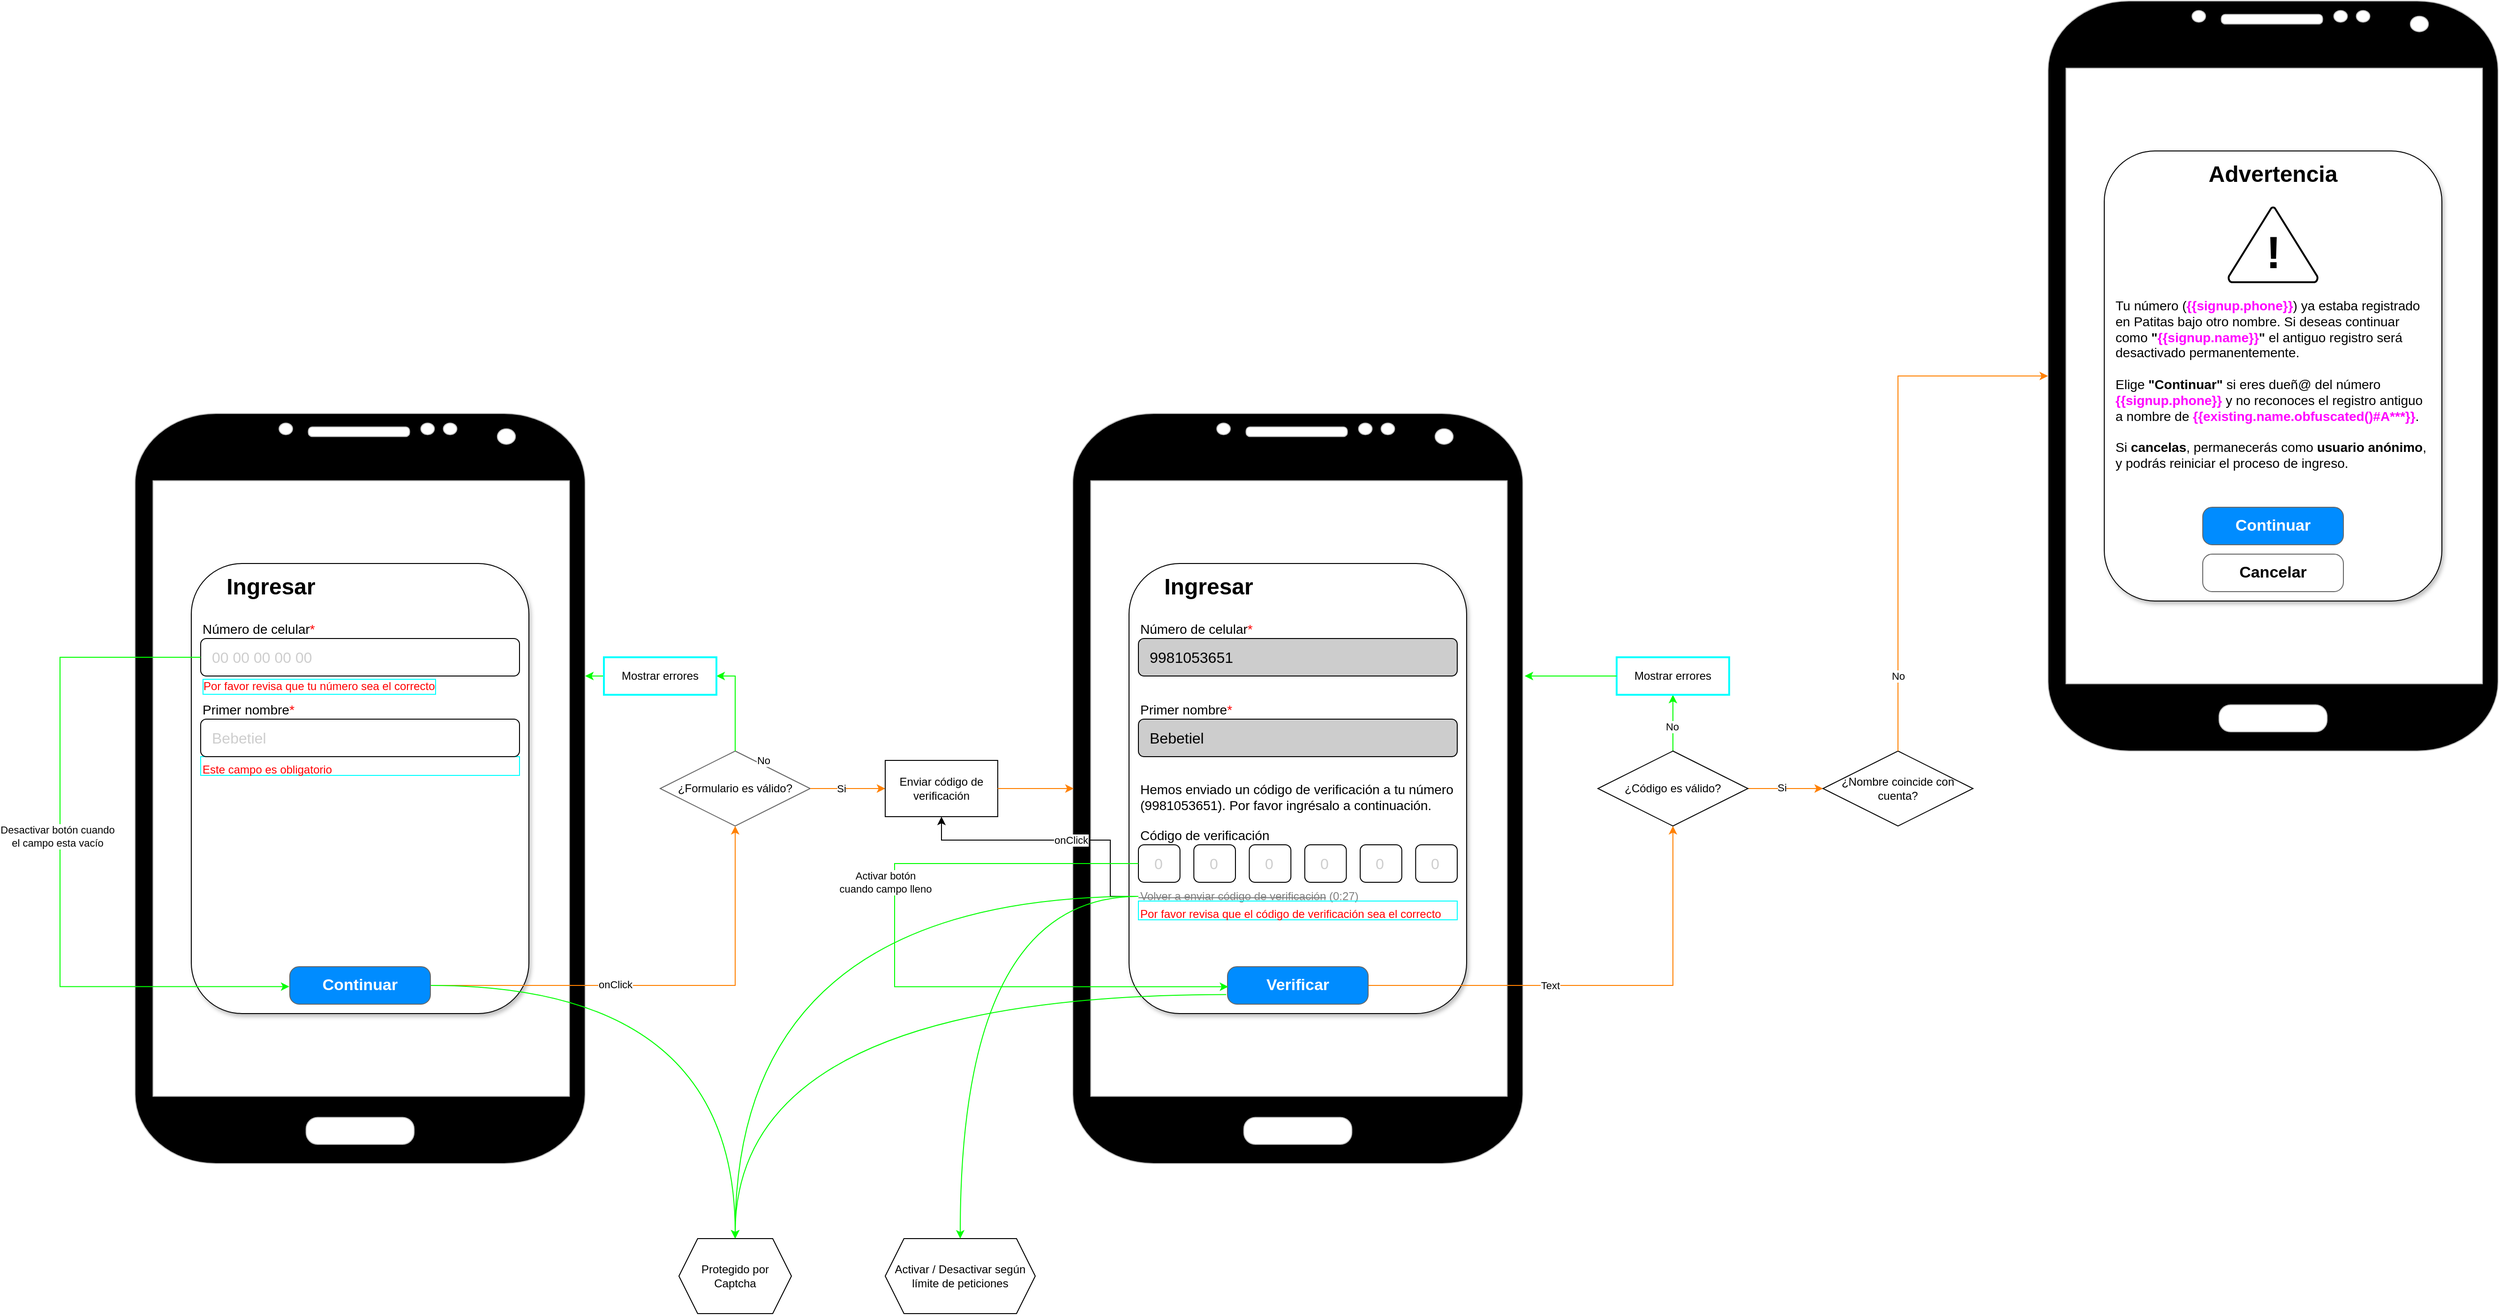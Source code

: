 <mxfile version="26.2.14">
  <diagram name="Page-1" id="ibmDFZ82ZpprkkH4J8ru">
    <mxGraphModel dx="2404" dy="1985" grid="1" gridSize="10" guides="1" tooltips="1" connect="1" arrows="1" fold="1" page="1" pageScale="1" pageWidth="850" pageHeight="1100" math="0" shadow="0">
      <root>
        <mxCell id="0" />
        <mxCell id="1" parent="0" />
        <mxCell id="oR5H9QgqDNqwV4JY2G0A-8" value="" style="verticalLabelPosition=bottom;verticalAlign=top;html=1;shadow=0;dashed=0;strokeWidth=1;shape=mxgraph.android.phone2;strokeColor=#c0c0c0;fillColor=#000000;gradientColor=none;" parent="1" vertex="1">
          <mxGeometry width="480" height="800" as="geometry" />
        </mxCell>
        <mxCell id="oR5H9QgqDNqwV4JY2G0A-21" value="" style="rounded=1;whiteSpace=wrap;html=1;textShadow=0;labelBorderColor=none;shadow=1;perimeterSpacing=0;glass=0;" parent="1" vertex="1">
          <mxGeometry x="60" y="160" width="360" height="480" as="geometry" />
        </mxCell>
        <mxCell id="oR5H9QgqDNqwV4JY2G0A-22" value="Ingresar" style="text;html=1;align=center;verticalAlign=middle;whiteSpace=wrap;rounded=0;fontStyle=1;fontSize=24;" parent="1" vertex="1">
          <mxGeometry x="90" y="170" width="110" height="30" as="geometry" />
        </mxCell>
        <mxCell id="oR5H9QgqDNqwV4JY2G0A-23" value="" style="rounded=1;whiteSpace=wrap;html=1;" parent="1" vertex="1">
          <mxGeometry x="70" y="240" width="340" height="40" as="geometry" />
        </mxCell>
        <mxCell id="oR5H9QgqDNqwV4JY2G0A-24" value="Número de celular&lt;span style=&quot;color: rgb(255, 0, 0);&quot;&gt;*&lt;/span&gt;" style="text;html=1;align=left;verticalAlign=middle;whiteSpace=wrap;rounded=0;fontSize=14;" parent="1" vertex="1">
          <mxGeometry x="70" y="220" width="130" height="20" as="geometry" />
        </mxCell>
        <mxCell id="oR5H9QgqDNqwV4JY2G0A-25" value="00 00 00 00 00" style="text;html=1;align=left;verticalAlign=middle;whiteSpace=wrap;rounded=0;fontSize=16;fontColor=#CDCDCD;labelBackgroundColor=none;" parent="1" vertex="1">
          <mxGeometry x="80" y="250" width="130" height="20" as="geometry" />
        </mxCell>
        <mxCell id="oR5H9QgqDNqwV4JY2G0A-49" value="" style="edgeStyle=orthogonalEdgeStyle;rounded=0;orthogonalLoop=1;jettySize=auto;html=1;strokeColor=#FF8000;" parent="1" source="oR5H9QgqDNqwV4JY2G0A-26" target="oR5H9QgqDNqwV4JY2G0A-48" edge="1">
          <mxGeometry relative="1" as="geometry" />
        </mxCell>
        <mxCell id="oR5H9QgqDNqwV4JY2G0A-95" value="onClick" style="edgeLabel;html=1;align=center;verticalAlign=middle;resizable=0;points=[];" parent="oR5H9QgqDNqwV4JY2G0A-49" vertex="1" connectable="0">
          <mxGeometry x="-0.204" y="1" relative="1" as="geometry">
            <mxPoint as="offset" />
          </mxGeometry>
        </mxCell>
        <mxCell id="oR5H9QgqDNqwV4JY2G0A-113" style="edgeStyle=orthogonalEdgeStyle;rounded=0;orthogonalLoop=1;jettySize=auto;html=1;strokeColor=#00FF00;curved=1;" parent="1" source="oR5H9QgqDNqwV4JY2G0A-26" target="oR5H9QgqDNqwV4JY2G0A-114" edge="1">
          <mxGeometry relative="1" as="geometry">
            <mxPoint x="520" y="680" as="targetPoint" />
          </mxGeometry>
        </mxCell>
        <mxCell id="oR5H9QgqDNqwV4JY2G0A-26" value="Continuar" style="strokeWidth=1;shadow=0;dashed=0;align=center;html=1;shape=mxgraph.mockup.buttons.button;strokeColor=#666666;fontColor=#ffffff;mainText=;buttonStyle=round;fontSize=17;fontStyle=1;fillColor=#008cff;whiteSpace=wrap;" parent="1" vertex="1">
          <mxGeometry x="165" y="590" width="150" height="40" as="geometry" />
        </mxCell>
        <mxCell id="oR5H9QgqDNqwV4JY2G0A-48" value="¿Formulario es válido?" style="rhombus;whiteSpace=wrap;html=1;fontSize=12;fillColor=default;strokeColor=#666666;fontColor=#000000;strokeWidth=1;shadow=0;dashed=0;fontStyle=0;labelPosition=center;verticalLabelPosition=middle;align=center;verticalAlign=middle;" parent="1" vertex="1">
          <mxGeometry x="560" y="360" width="160" height="80" as="geometry" />
        </mxCell>
        <mxCell id="oR5H9QgqDNqwV4JY2G0A-50" style="edgeStyle=orthogonalEdgeStyle;rounded=0;orthogonalLoop=1;jettySize=auto;html=1;exitX=0.5;exitY=0;exitDx=0;exitDy=0;fontColor=#00FFFF;strokeColor=#00FF00;entryX=1;entryY=0.5;entryDx=0;entryDy=0;" parent="1" source="oR5H9QgqDNqwV4JY2G0A-48" target="oR5H9QgqDNqwV4JY2G0A-110" edge="1">
          <mxGeometry relative="1" as="geometry">
            <mxPoint x="700" y="240" as="targetPoint" />
            <Array as="points">
              <mxPoint x="640" y="280" />
            </Array>
          </mxGeometry>
        </mxCell>
        <mxCell id="oR5H9QgqDNqwV4JY2G0A-57" value="&lt;div&gt;No&lt;/div&gt;" style="edgeLabel;html=1;align=center;verticalAlign=middle;resizable=0;points=[];" parent="oR5H9QgqDNqwV4JY2G0A-50" vertex="1" connectable="0">
          <mxGeometry x="-0.456" y="3" relative="1" as="geometry">
            <mxPoint x="33" y="37" as="offset" />
          </mxGeometry>
        </mxCell>
        <mxCell id="oR5H9QgqDNqwV4JY2G0A-52" value="Por favor revisa que tu número sea el correcto" style="text;html=1;align=left;verticalAlign=middle;whiteSpace=wrap;rounded=0;fontColor=#FF0000;labelBackgroundColor=none;labelBorderColor=#00FFFF;" parent="1" vertex="1">
          <mxGeometry x="70" y="276" width="260" height="30" as="geometry" />
        </mxCell>
        <mxCell id="oR5H9QgqDNqwV4JY2G0A-53" style="edgeStyle=orthogonalEdgeStyle;rounded=0;orthogonalLoop=1;jettySize=auto;html=1;entryX=-0.003;entryY=0.53;entryDx=0;entryDy=0;entryPerimeter=0;exitX=0;exitY=0.5;exitDx=0;exitDy=0;strokeColor=#00FF00;" parent="1" source="oR5H9QgqDNqwV4JY2G0A-23" target="oR5H9QgqDNqwV4JY2G0A-26" edge="1">
          <mxGeometry relative="1" as="geometry">
            <Array as="points">
              <mxPoint x="-80" y="260" />
              <mxPoint x="-80" y="611" />
            </Array>
          </mxGeometry>
        </mxCell>
        <mxCell id="oR5H9QgqDNqwV4JY2G0A-56" value="&lt;div&gt;Desactivar botón cuando&lt;/div&gt;&lt;div&gt;el campo esta vacío&lt;/div&gt;" style="edgeLabel;html=1;align=center;verticalAlign=middle;resizable=0;points=[];" parent="oR5H9QgqDNqwV4JY2G0A-53" vertex="1" connectable="0">
          <mxGeometry x="-0.086" y="-3" relative="1" as="geometry">
            <mxPoint as="offset" />
          </mxGeometry>
        </mxCell>
        <mxCell id="oR5H9QgqDNqwV4JY2G0A-58" value="" style="verticalLabelPosition=bottom;verticalAlign=top;html=1;shadow=0;dashed=0;strokeWidth=1;shape=mxgraph.android.phone2;strokeColor=#c0c0c0;fillColor=#000000;" parent="1" vertex="1">
          <mxGeometry x="1000" width="480" height="800" as="geometry" />
        </mxCell>
        <mxCell id="oR5H9QgqDNqwV4JY2G0A-59" value="" style="rounded=1;whiteSpace=wrap;html=1;textShadow=0;labelBorderColor=none;shadow=1;perimeterSpacing=0;glass=0;" parent="1" vertex="1">
          <mxGeometry x="1060" y="160" width="360" height="480" as="geometry" />
        </mxCell>
        <mxCell id="oR5H9QgqDNqwV4JY2G0A-60" value="Ingresar" style="text;html=1;align=center;verticalAlign=middle;whiteSpace=wrap;rounded=0;fontStyle=1;fontSize=24;" parent="1" vertex="1">
          <mxGeometry x="1090" y="170" width="110" height="30" as="geometry" />
        </mxCell>
        <mxCell id="oR5H9QgqDNqwV4JY2G0A-61" value="" style="rounded=1;whiteSpace=wrap;html=1;fillColor=#CDCDCD;" parent="1" vertex="1">
          <mxGeometry x="1070" y="240" width="340" height="40" as="geometry" />
        </mxCell>
        <mxCell id="oR5H9QgqDNqwV4JY2G0A-62" value="Número de celular&lt;span style=&quot;color: rgb(255, 0, 0);&quot;&gt;*&lt;/span&gt;" style="text;html=1;align=left;verticalAlign=middle;whiteSpace=wrap;rounded=0;fontSize=14;" parent="1" vertex="1">
          <mxGeometry x="1070" y="220" width="130" height="20" as="geometry" />
        </mxCell>
        <mxCell id="oR5H9QgqDNqwV4JY2G0A-63" value="9981053651" style="text;html=1;align=left;verticalAlign=middle;whiteSpace=wrap;rounded=0;fontSize=16;fontColor=#000000;labelBackgroundColor=none;" parent="1" vertex="1">
          <mxGeometry x="1080" y="250" width="130" height="20" as="geometry" />
        </mxCell>
        <mxCell id="oR5H9QgqDNqwV4JY2G0A-116" style="rounded=0;orthogonalLoop=1;jettySize=auto;html=1;entryX=0.5;entryY=0;entryDx=0;entryDy=0;exitX=-0.009;exitY=0.745;exitDx=0;exitDy=0;exitPerimeter=0;strokeColor=#00FF00;startArrow=none;startFill=0;elbow=vertical;edgeStyle=orthogonalEdgeStyle;curved=1;" parent="1" source="oR5H9QgqDNqwV4JY2G0A-64" target="oR5H9QgqDNqwV4JY2G0A-114" edge="1">
          <mxGeometry relative="1" as="geometry" />
        </mxCell>
        <mxCell id="1x_nCAr4HbJ1y6fn0Rfu-1" style="edgeStyle=orthogonalEdgeStyle;rounded=0;orthogonalLoop=1;jettySize=auto;html=1;entryX=0.5;entryY=1;entryDx=0;entryDy=0;fontColor=#FF8000;strokeColor=#FF8000;" edge="1" parent="1" source="oR5H9QgqDNqwV4JY2G0A-64" target="1x_nCAr4HbJ1y6fn0Rfu-2">
          <mxGeometry relative="1" as="geometry">
            <mxPoint x="1530" y="340" as="targetPoint" />
            <Array as="points">
              <mxPoint x="1640" y="610" />
            </Array>
          </mxGeometry>
        </mxCell>
        <mxCell id="1x_nCAr4HbJ1y6fn0Rfu-5" value="Text" style="edgeLabel;html=1;align=center;verticalAlign=middle;resizable=0;points=[];" vertex="1" connectable="0" parent="1x_nCAr4HbJ1y6fn0Rfu-1">
          <mxGeometry x="-0.216" relative="1" as="geometry">
            <mxPoint as="offset" />
          </mxGeometry>
        </mxCell>
        <mxCell id="oR5H9QgqDNqwV4JY2G0A-64" value="Verificar" style="strokeWidth=1;shadow=0;dashed=0;align=center;html=1;shape=mxgraph.mockup.buttons.button;strokeColor=#666666;fontColor=#ffffff;mainText=;buttonStyle=round;fontSize=17;fontStyle=1;fillColor=#008cff;whiteSpace=wrap;" parent="1" vertex="1">
          <mxGeometry x="1165" y="590" width="150" height="40" as="geometry" />
        </mxCell>
        <mxCell id="oR5H9QgqDNqwV4JY2G0A-66" style="edgeStyle=orthogonalEdgeStyle;rounded=0;orthogonalLoop=1;jettySize=auto;html=1;strokeColor=#FF8000;" parent="1" source="oR5H9QgqDNqwV4JY2G0A-48" edge="1">
          <mxGeometry relative="1" as="geometry">
            <mxPoint x="800" y="400" as="targetPoint" />
          </mxGeometry>
        </mxCell>
        <mxCell id="oR5H9QgqDNqwV4JY2G0A-67" value="&lt;div&gt;Si&lt;/div&gt;" style="edgeLabel;html=1;align=center;verticalAlign=middle;resizable=0;points=[];" parent="oR5H9QgqDNqwV4JY2G0A-66" vertex="1" connectable="0">
          <mxGeometry x="-0.175" y="-2" relative="1" as="geometry">
            <mxPoint y="-2" as="offset" />
          </mxGeometry>
        </mxCell>
        <mxCell id="oR5H9QgqDNqwV4JY2G0A-69" value="Código de verificación" style="text;html=1;align=left;verticalAlign=middle;whiteSpace=wrap;rounded=0;fontSize=14;" parent="1" vertex="1">
          <mxGeometry x="1070" y="440" width="150" height="20" as="geometry" />
        </mxCell>
        <mxCell id="oR5H9QgqDNqwV4JY2G0A-83" value="Hemos enviado un código de verificación a tu número (9981053651). Por favor ingrésalo a continuación." style="text;html=1;align=left;verticalAlign=top;whiteSpace=wrap;rounded=0;fontSize=14;" parent="1" vertex="1">
          <mxGeometry x="1070" y="386" width="340" height="64" as="geometry" />
        </mxCell>
        <mxCell id="oR5H9QgqDNqwV4JY2G0A-84" value="" style="group;fontSize=12;" parent="1" vertex="1" connectable="0">
          <mxGeometry x="1070" y="460" width="340" height="40" as="geometry" />
        </mxCell>
        <mxCell id="oR5H9QgqDNqwV4JY2G0A-68" value="" style="rounded=1;whiteSpace=wrap;html=1;" parent="oR5H9QgqDNqwV4JY2G0A-84" vertex="1">
          <mxGeometry width="44.348" height="40" as="geometry" />
        </mxCell>
        <mxCell id="oR5H9QgqDNqwV4JY2G0A-70" value="0" style="text;html=1;align=left;verticalAlign=middle;whiteSpace=wrap;rounded=0;fontSize=16;fontColor=#CDCDCD;labelBackgroundColor=none;" parent="oR5H9QgqDNqwV4JY2G0A-84" vertex="1">
          <mxGeometry x="14.783" y="10" width="14.783" height="20" as="geometry" />
        </mxCell>
        <mxCell id="oR5H9QgqDNqwV4JY2G0A-73" value="" style="rounded=1;whiteSpace=wrap;html=1;" parent="oR5H9QgqDNqwV4JY2G0A-84" vertex="1">
          <mxGeometry x="59.13" width="44.348" height="40" as="geometry" />
        </mxCell>
        <mxCell id="oR5H9QgqDNqwV4JY2G0A-74" value="0" style="text;html=1;align=left;verticalAlign=middle;whiteSpace=wrap;rounded=0;fontSize=16;fontColor=#CDCDCD;labelBackgroundColor=none;" parent="oR5H9QgqDNqwV4JY2G0A-84" vertex="1">
          <mxGeometry x="73.913" y="10" width="14.783" height="20" as="geometry" />
        </mxCell>
        <mxCell id="oR5H9QgqDNqwV4JY2G0A-75" value="" style="rounded=1;whiteSpace=wrap;html=1;" parent="oR5H9QgqDNqwV4JY2G0A-84" vertex="1">
          <mxGeometry x="118.261" width="44.348" height="40" as="geometry" />
        </mxCell>
        <mxCell id="oR5H9QgqDNqwV4JY2G0A-76" value="0" style="text;html=1;align=left;verticalAlign=middle;whiteSpace=wrap;rounded=0;fontSize=16;fontColor=#CDCDCD;labelBackgroundColor=none;" parent="oR5H9QgqDNqwV4JY2G0A-84" vertex="1">
          <mxGeometry x="133.043" y="10" width="14.783" height="20" as="geometry" />
        </mxCell>
        <mxCell id="oR5H9QgqDNqwV4JY2G0A-77" value="" style="rounded=1;whiteSpace=wrap;html=1;" parent="oR5H9QgqDNqwV4JY2G0A-84" vertex="1">
          <mxGeometry x="177.391" width="44.348" height="40" as="geometry" />
        </mxCell>
        <mxCell id="oR5H9QgqDNqwV4JY2G0A-78" value="0" style="text;html=1;align=left;verticalAlign=middle;whiteSpace=wrap;rounded=0;fontSize=16;fontColor=#CDCDCD;labelBackgroundColor=none;" parent="oR5H9QgqDNqwV4JY2G0A-84" vertex="1">
          <mxGeometry x="192.174" y="10" width="14.783" height="20" as="geometry" />
        </mxCell>
        <mxCell id="oR5H9QgqDNqwV4JY2G0A-79" value="" style="rounded=1;whiteSpace=wrap;html=1;" parent="oR5H9QgqDNqwV4JY2G0A-84" vertex="1">
          <mxGeometry x="236.522" width="44.348" height="40" as="geometry" />
        </mxCell>
        <mxCell id="oR5H9QgqDNqwV4JY2G0A-80" value="0" style="text;html=1;align=left;verticalAlign=middle;whiteSpace=wrap;rounded=0;fontSize=16;fontColor=#CDCDCD;labelBackgroundColor=none;" parent="oR5H9QgqDNqwV4JY2G0A-84" vertex="1">
          <mxGeometry x="251.304" y="10" width="14.783" height="20" as="geometry" />
        </mxCell>
        <mxCell id="oR5H9QgqDNqwV4JY2G0A-81" value="" style="rounded=1;whiteSpace=wrap;html=1;" parent="oR5H9QgqDNqwV4JY2G0A-84" vertex="1">
          <mxGeometry x="295.652" width="44.348" height="40" as="geometry" />
        </mxCell>
        <mxCell id="oR5H9QgqDNqwV4JY2G0A-82" value="0" style="text;html=1;align=left;verticalAlign=middle;whiteSpace=wrap;rounded=0;fontSize=16;fontColor=#CDCDCD;labelBackgroundColor=none;" parent="oR5H9QgqDNqwV4JY2G0A-84" vertex="1">
          <mxGeometry x="310.435" y="10" width="14.783" height="20" as="geometry" />
        </mxCell>
        <mxCell id="oR5H9QgqDNqwV4JY2G0A-93" value="" style="group" parent="1" vertex="1" connectable="0">
          <mxGeometry x="1070" y="500" width="240" height="30" as="geometry" />
        </mxCell>
        <mxCell id="oR5H9QgqDNqwV4JY2G0A-85" value="Volver a enviar código de verificación (0:27)" style="text;html=1;align=left;verticalAlign=middle;whiteSpace=wrap;rounded=0;fontColor=#7F7F7F;fontStyle=0" parent="oR5H9QgqDNqwV4JY2G0A-93" vertex="1">
          <mxGeometry width="240" height="30" as="geometry" />
        </mxCell>
        <mxCell id="oR5H9QgqDNqwV4JY2G0A-91" value="" style="endArrow=none;html=1;rounded=0;strokeColor=#7F7F7F;" parent="oR5H9QgqDNqwV4JY2G0A-93" edge="1">
          <mxGeometry width="50" height="50" relative="1" as="geometry">
            <mxPoint y="16.5" as="sourcePoint" />
            <mxPoint x="200" y="16.5" as="targetPoint" />
          </mxGeometry>
        </mxCell>
        <mxCell id="oR5H9QgqDNqwV4JY2G0A-98" value="&lt;div&gt;Activar / Desactivar según límite de peticiones&lt;/div&gt;" style="shape=hexagon;perimeter=hexagonPerimeter2;whiteSpace=wrap;html=1;fixedSize=1;" parent="1" vertex="1">
          <mxGeometry x="800" y="880" width="160" height="80" as="geometry" />
        </mxCell>
        <mxCell id="oR5H9QgqDNqwV4JY2G0A-94" style="edgeStyle=orthogonalEdgeStyle;rounded=0;orthogonalLoop=1;jettySize=auto;html=1;exitX=0;exitY=0.5;exitDx=0;exitDy=0;strokeColor=#00FF00;entryX=0.5;entryY=0;entryDx=0;entryDy=0;curved=1;" parent="1" source="oR5H9QgqDNqwV4JY2G0A-85" target="oR5H9QgqDNqwV4JY2G0A-98" edge="1">
          <mxGeometry relative="1" as="geometry">
            <mxPoint x="640" y="680" as="targetPoint" />
          </mxGeometry>
        </mxCell>
        <mxCell id="oR5H9QgqDNqwV4JY2G0A-100" style="edgeStyle=orthogonalEdgeStyle;rounded=0;orthogonalLoop=1;jettySize=auto;html=1;exitX=0;exitY=0.5;exitDx=0;exitDy=0;entryX=0.5;entryY=1;entryDx=0;entryDy=0;" parent="1" source="oR5H9QgqDNqwV4JY2G0A-85" target="oR5H9QgqDNqwV4JY2G0A-102" edge="1">
          <mxGeometry relative="1" as="geometry">
            <mxPoint x="799" y="520" as="targetPoint" />
            <Array as="points">
              <mxPoint x="1040" y="515" />
              <mxPoint x="1040" y="455" />
              <mxPoint x="860" y="455" />
            </Array>
          </mxGeometry>
        </mxCell>
        <mxCell id="oR5H9QgqDNqwV4JY2G0A-101" value="&lt;div&gt;onClick&lt;/div&gt;" style="edgeLabel;html=1;align=center;verticalAlign=middle;resizable=0;points=[];" parent="oR5H9QgqDNqwV4JY2G0A-100" vertex="1" connectable="0">
          <mxGeometry x="-0.251" y="2" relative="1" as="geometry">
            <mxPoint x="-22" y="-2" as="offset" />
          </mxGeometry>
        </mxCell>
        <mxCell id="oR5H9QgqDNqwV4JY2G0A-102" value="Enviar código de verificación" style="rounded=0;whiteSpace=wrap;html=1;" parent="1" vertex="1">
          <mxGeometry x="800" y="370" width="120" height="60" as="geometry" />
        </mxCell>
        <mxCell id="oR5H9QgqDNqwV4JY2G0A-103" style="edgeStyle=orthogonalEdgeStyle;rounded=0;orthogonalLoop=1;jettySize=auto;html=1;entryX=0.002;entryY=0.5;entryDx=0;entryDy=0;entryPerimeter=0;strokeColor=#FF8000;" parent="1" source="oR5H9QgqDNqwV4JY2G0A-102" target="oR5H9QgqDNqwV4JY2G0A-58" edge="1">
          <mxGeometry relative="1" as="geometry" />
        </mxCell>
        <mxCell id="oR5H9QgqDNqwV4JY2G0A-104" style="edgeStyle=orthogonalEdgeStyle;rounded=0;orthogonalLoop=1;jettySize=auto;html=1;entryX=0.005;entryY=0.535;entryDx=0;entryDy=0;entryPerimeter=0;exitX=0;exitY=0.5;exitDx=0;exitDy=0;strokeColor=light-dark(#00ff00, #006f6f);" parent="1" source="oR5H9QgqDNqwV4JY2G0A-68" target="oR5H9QgqDNqwV4JY2G0A-64" edge="1">
          <mxGeometry relative="1" as="geometry">
            <Array as="points">
              <mxPoint x="810" y="480" />
              <mxPoint x="810" y="611" />
            </Array>
          </mxGeometry>
        </mxCell>
        <mxCell id="oR5H9QgqDNqwV4JY2G0A-108" value="&lt;div&gt;Activar botón&lt;/div&gt;&lt;div&gt;cuando campo lleno&lt;/div&gt;" style="edgeLabel;html=1;align=center;verticalAlign=middle;resizable=0;points=[];" parent="oR5H9QgqDNqwV4JY2G0A-104" vertex="1" connectable="0">
          <mxGeometry x="-0.213" y="-2" relative="1" as="geometry">
            <mxPoint x="-8" y="-14" as="offset" />
          </mxGeometry>
        </mxCell>
        <mxCell id="oR5H9QgqDNqwV4JY2G0A-111" style="edgeStyle=orthogonalEdgeStyle;rounded=0;orthogonalLoop=1;jettySize=auto;html=1;strokeColor=#00FF00;" parent="1" source="oR5H9QgqDNqwV4JY2G0A-110" edge="1">
          <mxGeometry relative="1" as="geometry">
            <mxPoint x="480" y="280" as="targetPoint" />
          </mxGeometry>
        </mxCell>
        <mxCell id="oR5H9QgqDNqwV4JY2G0A-110" value="&lt;div&gt;Mostrar errores&lt;/div&gt;" style="rounded=0;whiteSpace=wrap;html=1;gradientColor=none;strokeColor=#00FFFF;strokeWidth=2;" parent="1" vertex="1">
          <mxGeometry x="500" y="260" width="120" height="40" as="geometry" />
        </mxCell>
        <mxCell id="oR5H9QgqDNqwV4JY2G0A-114" value="Protegido por Captcha" style="shape=hexagon;perimeter=hexagonPerimeter2;whiteSpace=wrap;html=1;fixedSize=1;" parent="1" vertex="1">
          <mxGeometry x="580" y="880" width="120" height="80" as="geometry" />
        </mxCell>
        <mxCell id="1x_nCAr4HbJ1y6fn0Rfu-9" style="edgeStyle=orthogonalEdgeStyle;rounded=0;orthogonalLoop=1;jettySize=auto;html=1;exitX=0.5;exitY=0;exitDx=0;exitDy=0;entryX=0.5;entryY=1;entryDx=0;entryDy=0;strokeColor=#00FF00;" edge="1" parent="1" source="1x_nCAr4HbJ1y6fn0Rfu-2" target="1x_nCAr4HbJ1y6fn0Rfu-8">
          <mxGeometry relative="1" as="geometry" />
        </mxCell>
        <mxCell id="1x_nCAr4HbJ1y6fn0Rfu-46" value="&lt;div&gt;No&lt;/div&gt;" style="edgeLabel;html=1;align=center;verticalAlign=middle;resizable=0;points=[];" vertex="1" connectable="0" parent="1x_nCAr4HbJ1y6fn0Rfu-9">
          <mxGeometry x="-0.133" y="1" relative="1" as="geometry">
            <mxPoint as="offset" />
          </mxGeometry>
        </mxCell>
        <mxCell id="1x_nCAr4HbJ1y6fn0Rfu-17" value="" style="edgeStyle=orthogonalEdgeStyle;rounded=0;orthogonalLoop=1;jettySize=auto;html=1;fontColor=#FF8000;strokeColor=#FF8000;" edge="1" parent="1" source="1x_nCAr4HbJ1y6fn0Rfu-2" target="1x_nCAr4HbJ1y6fn0Rfu-16">
          <mxGeometry relative="1" as="geometry" />
        </mxCell>
        <mxCell id="1x_nCAr4HbJ1y6fn0Rfu-47" value="Si" style="edgeLabel;html=1;align=center;verticalAlign=middle;resizable=0;points=[];" vertex="1" connectable="0" parent="1x_nCAr4HbJ1y6fn0Rfu-17">
          <mxGeometry x="-0.1" y="1" relative="1" as="geometry">
            <mxPoint as="offset" />
          </mxGeometry>
        </mxCell>
        <mxCell id="1x_nCAr4HbJ1y6fn0Rfu-2" value="¿Código es válido?" style="rhombus;whiteSpace=wrap;html=1;" vertex="1" parent="1">
          <mxGeometry x="1560" y="360" width="160" height="80" as="geometry" />
        </mxCell>
        <mxCell id="1x_nCAr4HbJ1y6fn0Rfu-3" value="Por favor revisa que el código de verificación sea el correcto" style="text;html=1;align=left;verticalAlign=top;whiteSpace=wrap;rounded=0;fontColor=#FF0000;labelBackgroundColor=none;labelBorderColor=none;strokeColor=#00FFFF;" vertex="1" parent="1">
          <mxGeometry x="1070" y="520" width="340" height="20" as="geometry" />
        </mxCell>
        <mxCell id="1x_nCAr4HbJ1y6fn0Rfu-7" style="edgeStyle=orthogonalEdgeStyle;rounded=0;orthogonalLoop=1;jettySize=auto;html=1;entryX=0.5;entryY=0;entryDx=0;entryDy=0;curved=1;strokeColor=#00FF00;" edge="1" parent="1" source="oR5H9QgqDNqwV4JY2G0A-85" target="oR5H9QgqDNqwV4JY2G0A-114">
          <mxGeometry relative="1" as="geometry" />
        </mxCell>
        <mxCell id="1x_nCAr4HbJ1y6fn0Rfu-8" value="&lt;div&gt;Mostrar errores&lt;/div&gt;" style="rounded=0;whiteSpace=wrap;html=1;gradientColor=none;strokeColor=#00FFFF;strokeWidth=2;" vertex="1" parent="1">
          <mxGeometry x="1580" y="260" width="120" height="40" as="geometry" />
        </mxCell>
        <mxCell id="1x_nCAr4HbJ1y6fn0Rfu-14" style="edgeStyle=orthogonalEdgeStyle;rounded=0;orthogonalLoop=1;jettySize=auto;html=1;exitX=0;exitY=0.5;exitDx=0;exitDy=0;entryX=1.004;entryY=0.35;entryDx=0;entryDy=0;entryPerimeter=0;strokeColor=#00FF00;" edge="1" parent="1" source="1x_nCAr4HbJ1y6fn0Rfu-8" target="oR5H9QgqDNqwV4JY2G0A-58">
          <mxGeometry relative="1" as="geometry" />
        </mxCell>
        <mxCell id="1x_nCAr4HbJ1y6fn0Rfu-16" value="¿Nombre coincide con cuenta?" style="rhombus;whiteSpace=wrap;html=1;" vertex="1" parent="1">
          <mxGeometry x="1800" y="360" width="160" height="80" as="geometry" />
        </mxCell>
        <mxCell id="1x_nCAr4HbJ1y6fn0Rfu-18" value="" style="verticalLabelPosition=bottom;verticalAlign=top;html=1;shadow=0;dashed=0;strokeWidth=1;shape=mxgraph.android.phone2;strokeColor=#c0c0c0;fillColor=#000000;" vertex="1" parent="1">
          <mxGeometry x="2040" y="-440" width="480" height="800" as="geometry" />
        </mxCell>
        <mxCell id="1x_nCAr4HbJ1y6fn0Rfu-19" value="" style="rounded=1;whiteSpace=wrap;html=1;textShadow=0;labelBorderColor=none;shadow=1;perimeterSpacing=0;glass=0;" vertex="1" parent="1">
          <mxGeometry x="2100" y="-280" width="360" height="480" as="geometry" />
        </mxCell>
        <mxCell id="1x_nCAr4HbJ1y6fn0Rfu-20" value="&lt;div&gt;Advertencia&lt;/div&gt;" style="text;html=1;align=center;verticalAlign=middle;whiteSpace=wrap;rounded=0;fontStyle=1;fontSize=24;" vertex="1" parent="1">
          <mxGeometry x="2130" y="-270" width="300" height="30" as="geometry" />
        </mxCell>
        <mxCell id="1x_nCAr4HbJ1y6fn0Rfu-24" value="Cancelar" style="strokeWidth=1;shadow=0;dashed=0;align=center;html=1;shape=mxgraph.mockup.buttons.button;strokeColor=#666666;fontColor=#000000;mainText=;buttonStyle=round;fontSize=17;fontStyle=1;fillColor=#FFFFFF;whiteSpace=wrap;" vertex="1" parent="1">
          <mxGeometry x="2205" y="150" width="150" height="40" as="geometry" />
        </mxCell>
        <mxCell id="1x_nCAr4HbJ1y6fn0Rfu-44" style="edgeStyle=orthogonalEdgeStyle;rounded=0;orthogonalLoop=1;jettySize=auto;html=1;exitX=0.5;exitY=0;exitDx=0;exitDy=0;entryX=0;entryY=0.5;entryDx=0;entryDy=0;entryPerimeter=0;strokeColor=light-dark(#FF8000,#EDEDED);" edge="1" parent="1" source="1x_nCAr4HbJ1y6fn0Rfu-16" target="1x_nCAr4HbJ1y6fn0Rfu-18">
          <mxGeometry relative="1" as="geometry" />
        </mxCell>
        <mxCell id="1x_nCAr4HbJ1y6fn0Rfu-45" value="No" style="edgeLabel;html=1;align=center;verticalAlign=middle;resizable=0;points=[];" vertex="1" connectable="0" parent="1x_nCAr4HbJ1y6fn0Rfu-44">
          <mxGeometry x="-0.714" y="2" relative="1" as="geometry">
            <mxPoint x="2" as="offset" />
          </mxGeometry>
        </mxCell>
        <mxCell id="1x_nCAr4HbJ1y6fn0Rfu-51" value="Primer nombre&lt;span style=&quot;color: rgb(255, 0, 0);&quot;&gt;*&lt;/span&gt;" style="text;html=1;align=left;verticalAlign=middle;whiteSpace=wrap;rounded=0;fontSize=14;" vertex="1" parent="1">
          <mxGeometry x="70" y="306" width="150" height="20" as="geometry" />
        </mxCell>
        <mxCell id="1x_nCAr4HbJ1y6fn0Rfu-52" value="Este campo es obligatorio" style="text;html=1;align=left;verticalAlign=top;whiteSpace=wrap;rounded=0;fontColor=#FF0000;labelBackgroundColor=none;labelBorderColor=none;strokeColor=#00FFFF;" vertex="1" parent="1">
          <mxGeometry x="70" y="366" width="340" height="20" as="geometry" />
        </mxCell>
        <mxCell id="1x_nCAr4HbJ1y6fn0Rfu-53" value="" style="rounded=1;whiteSpace=wrap;html=1;fillColor=none;" vertex="1" parent="1">
          <mxGeometry x="70" y="326" width="340" height="40" as="geometry" />
        </mxCell>
        <mxCell id="1x_nCAr4HbJ1y6fn0Rfu-54" value="Bebetiel" style="text;html=1;align=left;verticalAlign=middle;whiteSpace=wrap;rounded=0;fontSize=16;fontColor=#CDCDCD;labelBackgroundColor=none;" vertex="1" parent="1">
          <mxGeometry x="80" y="336" width="130" height="20" as="geometry" />
        </mxCell>
        <mxCell id="1x_nCAr4HbJ1y6fn0Rfu-55" value="Primer nombre&lt;span style=&quot;color: rgb(255, 0, 0);&quot;&gt;*&lt;/span&gt;" style="text;html=1;align=left;verticalAlign=middle;whiteSpace=wrap;rounded=0;fontSize=14;" vertex="1" parent="1">
          <mxGeometry x="1070" y="306" width="150" height="20" as="geometry" />
        </mxCell>
        <mxCell id="1x_nCAr4HbJ1y6fn0Rfu-56" value="" style="rounded=1;whiteSpace=wrap;html=1;fillColor=#CDCDCD;labelBackgroundColor=none;" vertex="1" parent="1">
          <mxGeometry x="1070" y="326" width="340" height="40" as="geometry" />
        </mxCell>
        <mxCell id="1x_nCAr4HbJ1y6fn0Rfu-57" value="Bebetiel" style="text;html=1;align=left;verticalAlign=middle;whiteSpace=wrap;rounded=0;fontSize=16;fontColor=#000000;labelBackgroundColor=none;" vertex="1" parent="1">
          <mxGeometry x="1080" y="336" width="130" height="20" as="geometry" />
        </mxCell>
        <mxCell id="1x_nCAr4HbJ1y6fn0Rfu-59" value="&lt;b&gt;&lt;font&gt;!&lt;/font&gt;&lt;/b&gt;" style="strokeWidth=2;html=1;shape=mxgraph.flowchart.extract_or_measurement;whiteSpace=wrap;verticalAlign=bottom;fontSize=48;" vertex="1" parent="1">
          <mxGeometry x="2232.5" y="-220" width="95" height="80" as="geometry" />
        </mxCell>
        <mxCell id="1x_nCAr4HbJ1y6fn0Rfu-60" value="&lt;div&gt;Tu número (&lt;span style=&quot;color: rgb(255, 0, 255);&quot;&gt;&lt;b&gt;{{signup.phone}}&lt;/b&gt;&lt;/span&gt;) ya estaba registrado en Patitas bajo otro nombre. Si deseas continuar como &lt;b&gt;&quot;&lt;span style=&quot;color: rgb(255, 0, 255);&quot;&gt;{{signup.name}}&lt;/span&gt;&quot;&lt;/b&gt; el antiguo registro será desactivado permanentemente.&lt;/div&gt;&lt;div&gt;&lt;br&gt;&lt;/div&gt;&lt;div&gt;Elige &lt;b&gt;&quot;Continuar&quot;&lt;/b&gt; si eres dueñ@ del número &lt;b&gt;&lt;span style=&quot;color: rgb(255, 0, 255);&quot;&gt;{{signup.phone}}&lt;/span&gt;&lt;/b&gt; y no reconoces el registro antiguo a nombre de &lt;b&gt;&lt;span style=&quot;color: rgb(255, 0, 255);&quot;&gt;{{existing.name.obfuscated()#A***}}&lt;/span&gt;&lt;/b&gt;&lt;span style=&quot;color: rgb(0, 0, 0);&quot;&gt;.&lt;/span&gt;&lt;/div&gt;&lt;div&gt;&lt;span style=&quot;color: rgb(0, 0, 0);&quot;&gt;&lt;br&gt;&lt;/span&gt;&lt;/div&gt;&lt;div&gt;&lt;span style=&quot;color: rgb(0, 0, 0);&quot;&gt;Si&lt;b&gt; cancelas&lt;/b&gt;, permanecerás como &lt;b&gt;usuario anónimo&lt;/b&gt;, y podrás reiniciar el proceso de ingreso.&lt;/span&gt;&lt;/div&gt;" style="text;html=1;align=left;verticalAlign=top;whiteSpace=wrap;rounded=0;fontSize=14;" vertex="1" parent="1">
          <mxGeometry x="2110" y="-130" width="340" height="220" as="geometry" />
        </mxCell>
        <mxCell id="1x_nCAr4HbJ1y6fn0Rfu-61" value="&lt;div&gt;Continuar&lt;/div&gt;" style="strokeWidth=1;shadow=0;dashed=0;align=center;html=1;shape=mxgraph.mockup.buttons.button;strokeColor=#666666;fontColor=#ffffff;mainText=;buttonStyle=round;fontSize=17;fontStyle=1;fillColor=#008cff;whiteSpace=wrap;" vertex="1" parent="1">
          <mxGeometry x="2205" y="100" width="150" height="40" as="geometry" />
        </mxCell>
      </root>
    </mxGraphModel>
  </diagram>
</mxfile>
